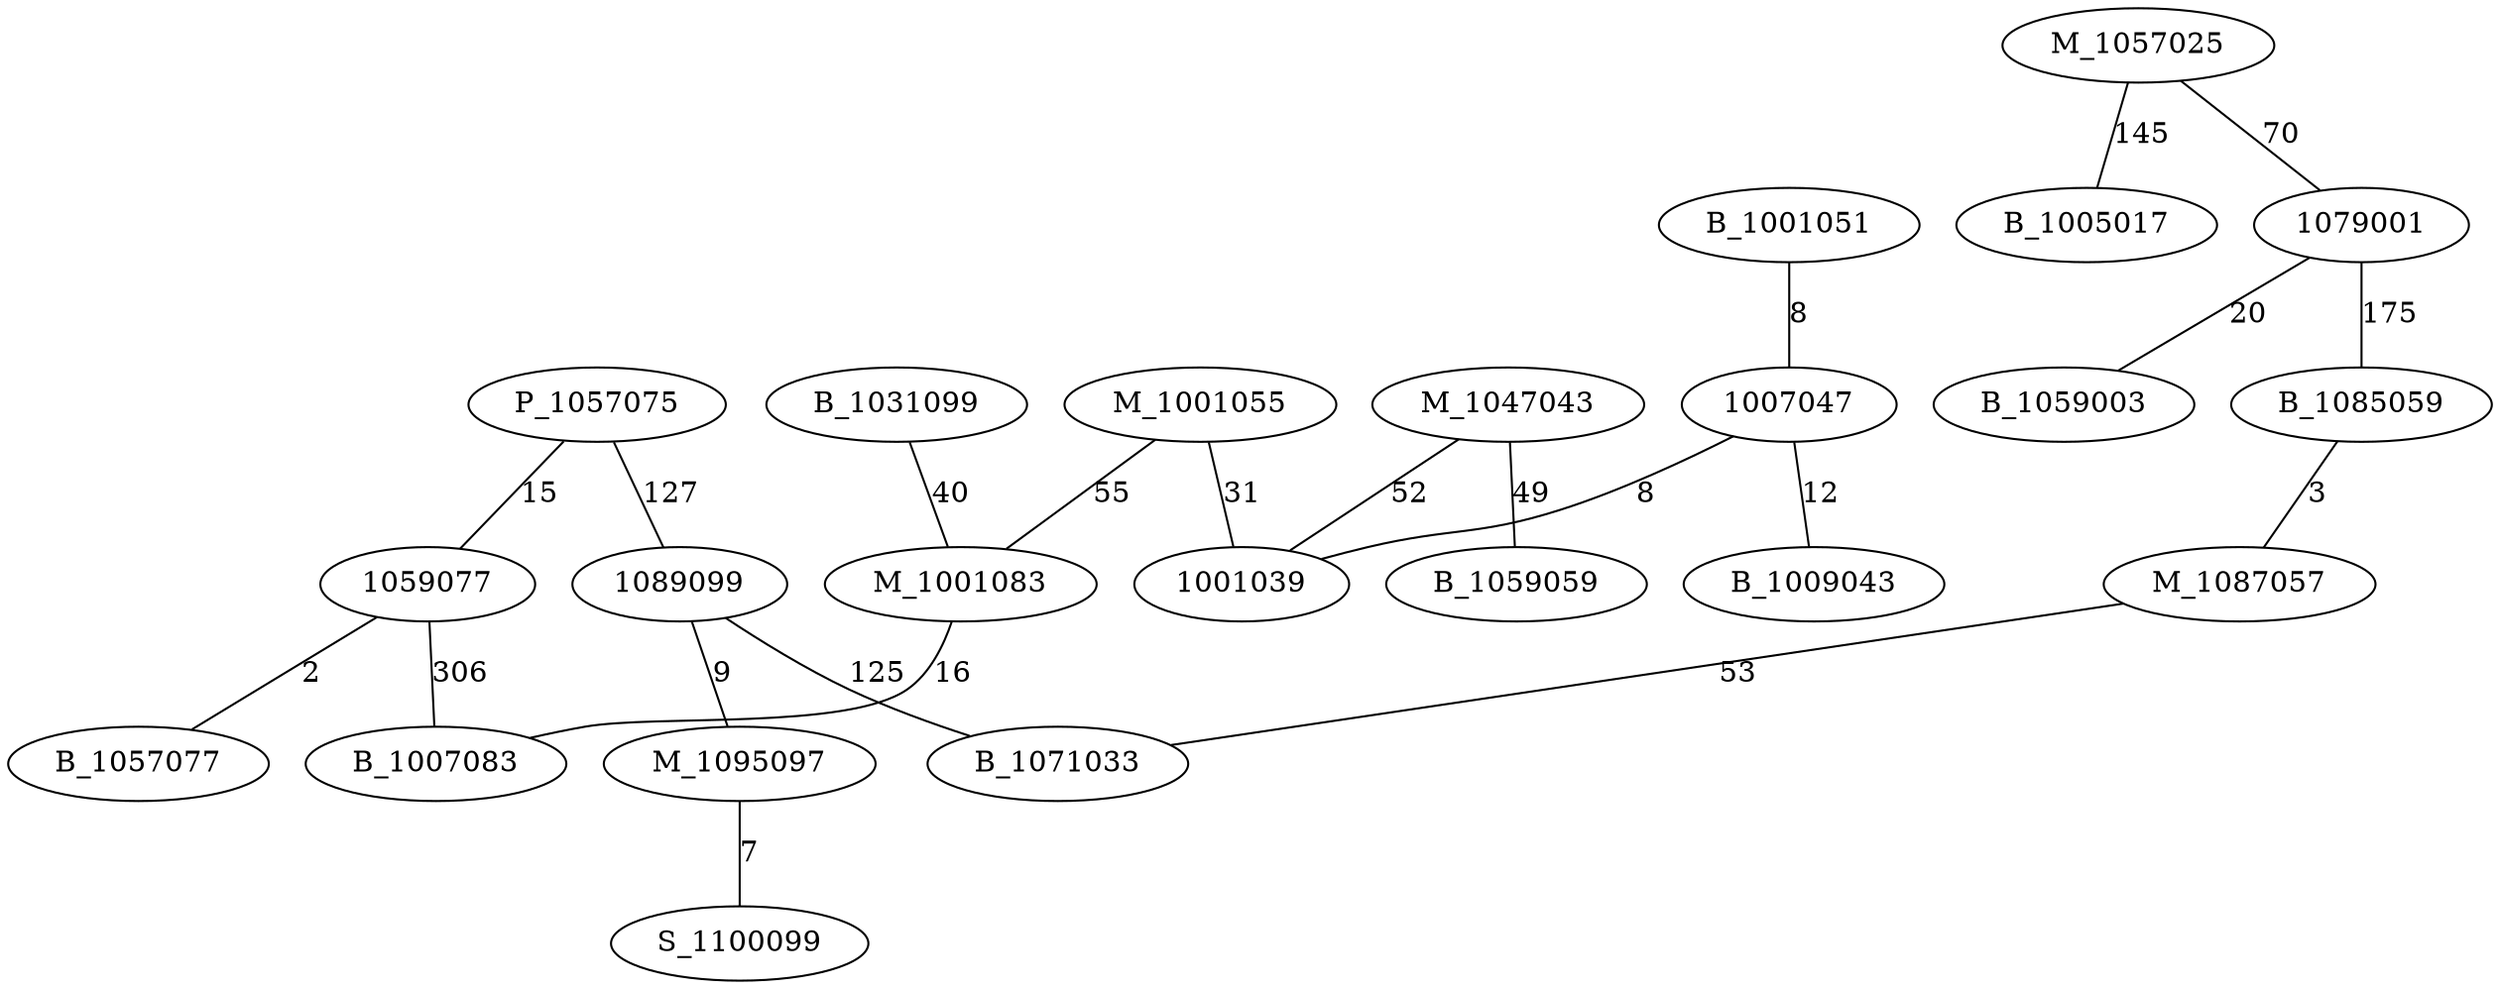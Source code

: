 graph chemin {

	P_1057075 -- 1059077 [label=15]
	P_1057075 -- 1089099 [label=127]
	B_1031099 -- M_1001083 [label=40]
	1089099 -- B_1071033 [label=125]
	1089099 -- M_1095097 [label=9]
	M_1095097 -- S_1100099 [label=7]
	M_1047043 -- 1001039 [label=52]
	M_1047043 -- B_1059059 [label=49]
	M_1057025 -- B_1005017 [label=145]
	M_1057025 -- 1079001 [label=70]
	B_1001051 -- 1007047 [label=8]
	M_1001055 -- M_1001083 [label=55]
	M_1001055 -- 1001039 [label=31]
	1079001 -- B_1085059 [label=175]
	1079001 -- B_1059003 [label=20]
	1059077 -- B_1007083 [label=306]
	1059077 -- B_1057077 [label=2]
	1007047 -- B_1009043 [label=12]
	1007047 -- 1001039 [label=8]
	M_1001083 -- B_1007083 [label=16]
	B_1085059 -- M_1087057 [label=3]
	M_1087057 -- B_1071033 [label=53]

}
